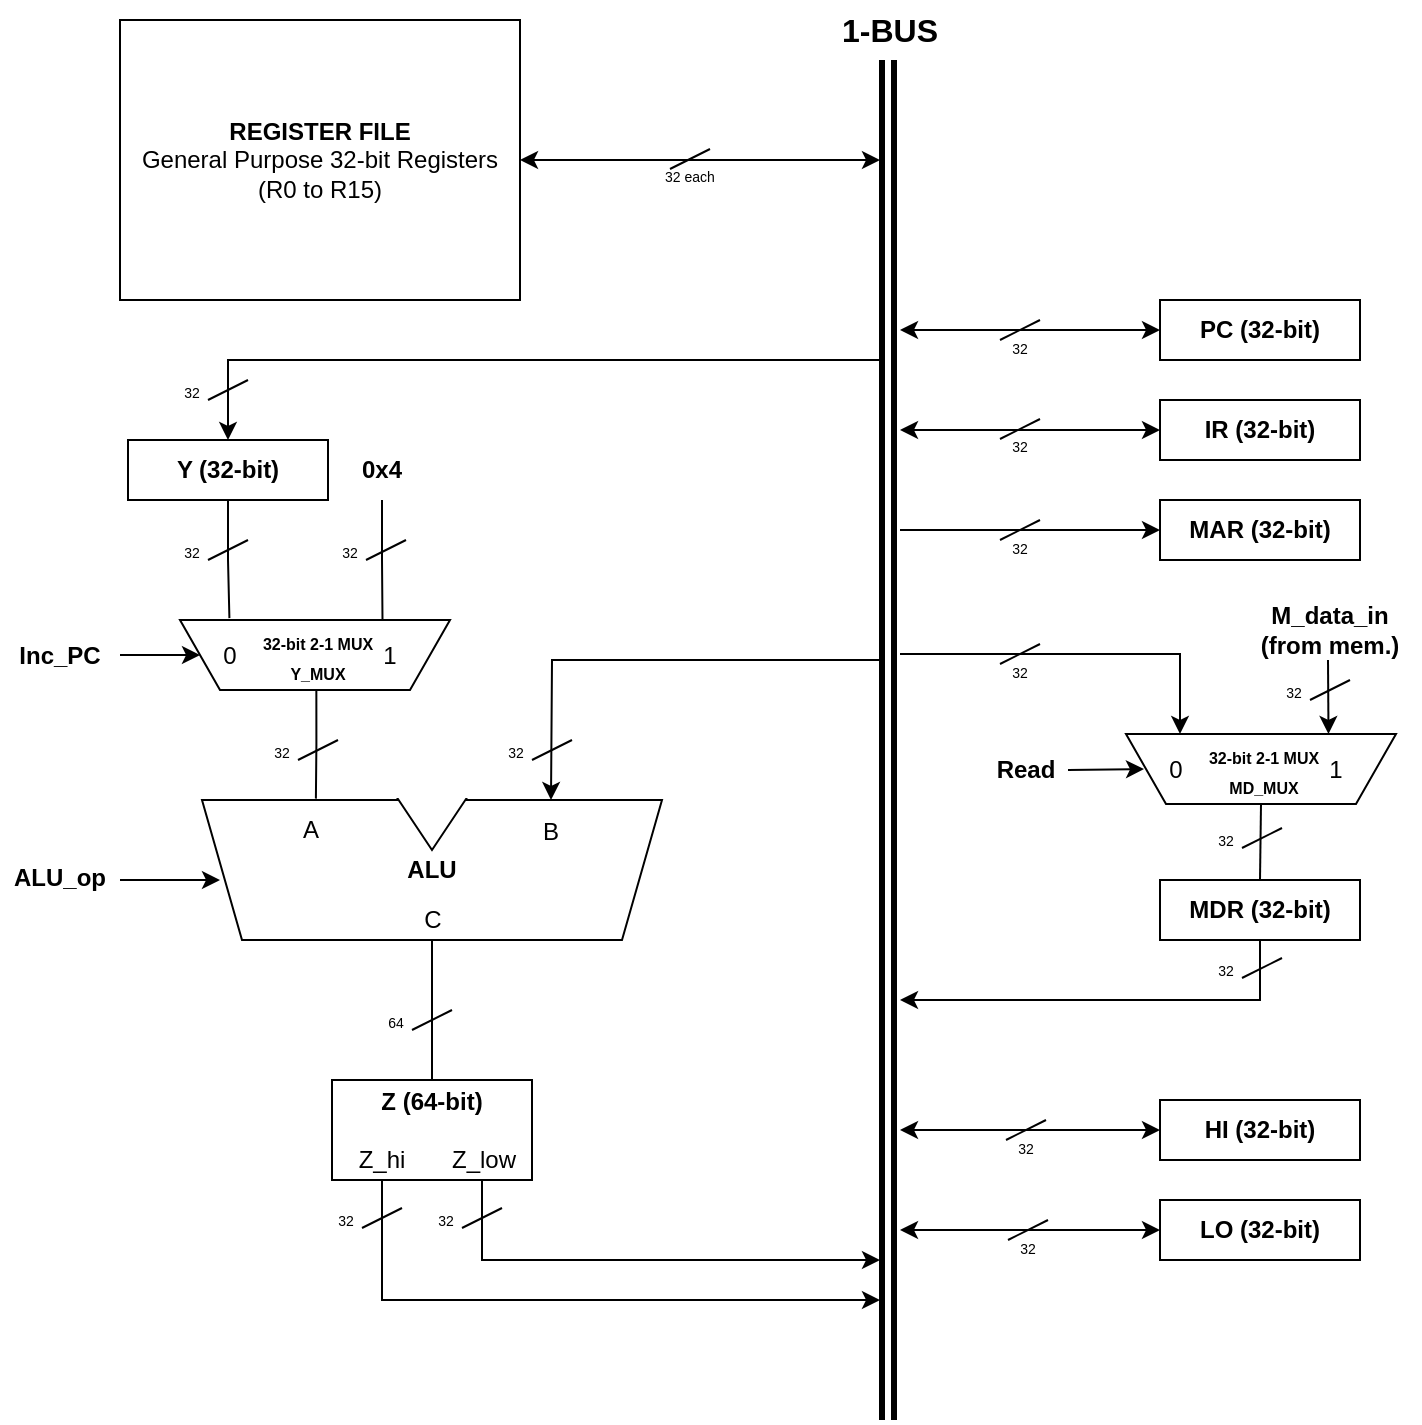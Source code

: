 <mxfile version="16.5.3" type="device"><diagram id="NHTxmp-L2_a7hkAk3Knv" name="Page-1"><mxGraphModel dx="1422" dy="794" grid="1" gridSize="10" guides="1" tooltips="1" connect="1" arrows="1" fold="1" page="1" pageScale="1" pageWidth="850" pageHeight="1100" math="0" shadow="0"><root><mxCell id="0"/><mxCell id="1" parent="0"/><mxCell id="ElWIK7R7e62E6-IDhYaY-4" value="" style="group" vertex="1" connectable="0" parent="1"><mxGeometry x="111" y="480" width="230" height="80" as="geometry"/></mxCell><mxCell id="ElWIK7R7e62E6-IDhYaY-1" value="" style="shape=trapezoid;perimeter=trapezoidPerimeter;whiteSpace=wrap;html=1;fixedSize=1;rotation=-180;sketch=0;rounded=0;" vertex="1" parent="ElWIK7R7e62E6-IDhYaY-4"><mxGeometry y="10" width="230" height="70" as="geometry"/></mxCell><mxCell id="ElWIK7R7e62E6-IDhYaY-2" value="" style="triangle;whiteSpace=wrap;html=1;rounded=0;sketch=0;rotation=90;" vertex="1" parent="ElWIK7R7e62E6-IDhYaY-4"><mxGeometry x="100" width="30" height="40" as="geometry"/></mxCell><mxCell id="ElWIK7R7e62E6-IDhYaY-3" value="" style="rounded=0;whiteSpace=wrap;html=1;sketch=0;strokeColor=none;" vertex="1" parent="ElWIK7R7e62E6-IDhYaY-4"><mxGeometry x="90" width="47" height="9" as="geometry"/></mxCell><mxCell id="ElWIK7R7e62E6-IDhYaY-16" value="A" style="text;html=1;strokeColor=none;fillColor=none;align=center;verticalAlign=middle;whiteSpace=wrap;rounded=0;sketch=0;fontSize=12;" vertex="1" parent="ElWIK7R7e62E6-IDhYaY-4"><mxGeometry x="29" y="9" width="51" height="31" as="geometry"/></mxCell><mxCell id="ElWIK7R7e62E6-IDhYaY-17" value="B" style="text;html=1;strokeColor=none;fillColor=none;align=center;verticalAlign=middle;whiteSpace=wrap;rounded=0;sketch=0;fontSize=12;" vertex="1" parent="ElWIK7R7e62E6-IDhYaY-4"><mxGeometry x="149" y="10" width="51" height="31" as="geometry"/></mxCell><mxCell id="ElWIK7R7e62E6-IDhYaY-18" value="C" style="text;html=1;strokeColor=none;fillColor=none;align=center;verticalAlign=middle;whiteSpace=wrap;rounded=0;sketch=0;fontSize=12;" vertex="1" parent="ElWIK7R7e62E6-IDhYaY-4"><mxGeometry x="89.5" y="60" width="51" height="20" as="geometry"/></mxCell><mxCell id="ElWIK7R7e62E6-IDhYaY-19" value="&lt;b&gt;ALU&lt;/b&gt;" style="text;html=1;strokeColor=none;fillColor=none;align=center;verticalAlign=middle;whiteSpace=wrap;rounded=0;sketch=0;fontSize=12;" vertex="1" parent="ElWIK7R7e62E6-IDhYaY-4"><mxGeometry x="85" y="30" width="60" height="30" as="geometry"/></mxCell><mxCell id="ElWIK7R7e62E6-IDhYaY-130" style="edgeStyle=orthogonalEdgeStyle;rounded=0;orthogonalLoop=1;jettySize=auto;html=1;fontSize=7;endArrow=classic;endFill=1;strokeColor=default;strokeWidth=1;entryX=0.25;entryY=0.5;entryDx=0;entryDy=0;entryPerimeter=0;" edge="1" parent="ElWIK7R7e62E6-IDhYaY-4"><mxGeometry relative="1" as="geometry"><mxPoint x="-41" y="50" as="sourcePoint"/><mxPoint x="9" y="50" as="targetPoint"/></mxGeometry></mxCell><mxCell id="ElWIK7R7e62E6-IDhYaY-74" style="edgeStyle=orthogonalEdgeStyle;rounded=0;orthogonalLoop=1;jettySize=auto;html=1;fontSize=7;startArrow=classic;startFill=1;endArrow=classic;endFill=1;strokeColor=default;strokeWidth=1;" edge="1" parent="1" source="ElWIK7R7e62E6-IDhYaY-5"><mxGeometry relative="1" as="geometry"><mxPoint x="450" y="170" as="targetPoint"/></mxGeometry></mxCell><mxCell id="ElWIK7R7e62E6-IDhYaY-5" value="&lt;b&gt;REGISTER FILE&lt;/b&gt;&lt;br&gt;General Purpose 32-bit Registers&lt;br&gt;(R0 to R15)" style="rounded=0;whiteSpace=wrap;html=1;sketch=0;" vertex="1" parent="1"><mxGeometry x="70" y="100" width="200" height="140" as="geometry"/></mxCell><mxCell id="ElWIK7R7e62E6-IDhYaY-8" style="edgeStyle=orthogonalEdgeStyle;rounded=0;orthogonalLoop=1;jettySize=auto;html=1;exitX=0.5;exitY=1;exitDx=0;exitDy=0;entryX=0.817;entryY=1.027;entryDx=0;entryDy=0;entryPerimeter=0;endArrow=none;endFill=0;strokeWidth=1;" edge="1" parent="1" source="ElWIK7R7e62E6-IDhYaY-6" target="ElWIK7R7e62E6-IDhYaY-7"><mxGeometry relative="1" as="geometry"/></mxCell><mxCell id="ElWIK7R7e62E6-IDhYaY-73" style="edgeStyle=orthogonalEdgeStyle;rounded=0;orthogonalLoop=1;jettySize=auto;html=1;fontSize=7;startArrow=classic;startFill=1;endArrow=none;endFill=0;strokeColor=default;strokeWidth=1;exitX=0.5;exitY=0;exitDx=0;exitDy=0;" edge="1" parent="1" source="ElWIK7R7e62E6-IDhYaY-6"><mxGeometry relative="1" as="geometry"><mxPoint x="450" y="270" as="targetPoint"/><Array as="points"><mxPoint x="124" y="270"/></Array></mxGeometry></mxCell><mxCell id="ElWIK7R7e62E6-IDhYaY-6" value="&lt;b&gt;Y (32-bit)&lt;/b&gt;" style="rounded=0;whiteSpace=wrap;html=1;sketch=0;" vertex="1" parent="1"><mxGeometry x="74" y="310" width="100" height="30" as="geometry"/></mxCell><mxCell id="ElWIK7R7e62E6-IDhYaY-13" style="edgeStyle=orthogonalEdgeStyle;rounded=0;orthogonalLoop=1;jettySize=auto;html=1;fontSize=12;endArrow=none;endFill=0;strokeWidth=1;exitX=0.5;exitY=1;exitDx=0;exitDy=0;entryX=0.25;entryY=1;entryDx=0;entryDy=0;" edge="1" parent="1" source="ElWIK7R7e62E6-IDhYaY-12" target="ElWIK7R7e62E6-IDhYaY-7"><mxGeometry relative="1" as="geometry"><mxPoint x="210" y="390" as="targetPoint"/></mxGeometry></mxCell><mxCell id="ElWIK7R7e62E6-IDhYaY-12" value="&lt;font style=&quot;font-size: 12px&quot;&gt;&lt;b&gt;0x4&lt;/b&gt;&lt;/font&gt;" style="text;html=1;strokeColor=none;fillColor=none;align=center;verticalAlign=middle;whiteSpace=wrap;rounded=0;sketch=0;fontSize=8;" vertex="1" parent="1"><mxGeometry x="171" y="310" width="60" height="30" as="geometry"/></mxCell><mxCell id="ElWIK7R7e62E6-IDhYaY-14" value="" style="group" vertex="1" connectable="0" parent="1"><mxGeometry x="95" y="400" width="140" height="35" as="geometry"/></mxCell><mxCell id="ElWIK7R7e62E6-IDhYaY-7" value="" style="shape=trapezoid;perimeter=trapezoidPerimeter;whiteSpace=wrap;html=1;fixedSize=1;rounded=0;sketch=0;rotation=-180;" vertex="1" parent="ElWIK7R7e62E6-IDhYaY-14"><mxGeometry x="5" width="135" height="35" as="geometry"/></mxCell><mxCell id="ElWIK7R7e62E6-IDhYaY-9" value="0" style="text;html=1;strokeColor=none;fillColor=none;align=center;verticalAlign=middle;whiteSpace=wrap;rounded=0;sketch=0;" vertex="1" parent="ElWIK7R7e62E6-IDhYaY-14"><mxGeometry y="2.5" width="60" height="30" as="geometry"/></mxCell><mxCell id="ElWIK7R7e62E6-IDhYaY-10" value="1" style="text;html=1;strokeColor=none;fillColor=none;align=center;verticalAlign=middle;whiteSpace=wrap;rounded=0;sketch=0;" vertex="1" parent="ElWIK7R7e62E6-IDhYaY-14"><mxGeometry x="80" y="2.5" width="60" height="30" as="geometry"/></mxCell><mxCell id="ElWIK7R7e62E6-IDhYaY-11" value="&lt;font style=&quot;font-size: 8px&quot;&gt;&lt;b style=&quot;line-height: 0.9&quot;&gt;32-bit 2-1 MUX&lt;br&gt;Y_MUX&lt;br&gt;&lt;/b&gt;&lt;/font&gt;" style="text;html=1;strokeColor=none;fillColor=none;align=center;verticalAlign=middle;whiteSpace=wrap;rounded=0;sketch=0;" vertex="1" parent="ElWIK7R7e62E6-IDhYaY-14"><mxGeometry x="39.5" y="2.5" width="67.5" height="30" as="geometry"/></mxCell><mxCell id="ElWIK7R7e62E6-IDhYaY-15" style="edgeStyle=orthogonalEdgeStyle;rounded=0;orthogonalLoop=1;jettySize=auto;html=1;entryX=0.548;entryY=0.01;entryDx=0;entryDy=0;fontSize=12;endArrow=none;endFill=0;strokeWidth=1;entryPerimeter=0;exitX=0.495;exitY=-0.007;exitDx=0;exitDy=0;exitPerimeter=0;" edge="1" parent="1" source="ElWIK7R7e62E6-IDhYaY-7" target="ElWIK7R7e62E6-IDhYaY-16"><mxGeometry relative="1" as="geometry"><mxPoint x="168" y="440" as="sourcePoint"/></mxGeometry></mxCell><mxCell id="ElWIK7R7e62E6-IDhYaY-118" style="edgeStyle=orthogonalEdgeStyle;rounded=0;orthogonalLoop=1;jettySize=auto;html=1;fontSize=16;startArrow=none;startFill=0;endArrow=classic;endFill=1;strokeColor=default;strokeWidth=1;exitX=0.25;exitY=1;exitDx=0;exitDy=0;" edge="1" parent="1" source="ElWIK7R7e62E6-IDhYaY-21"><mxGeometry relative="1" as="geometry"><mxPoint x="450" y="740" as="targetPoint"/><Array as="points"><mxPoint x="201" y="740"/></Array></mxGeometry></mxCell><mxCell id="ElWIK7R7e62E6-IDhYaY-22" style="edgeStyle=orthogonalEdgeStyle;rounded=0;orthogonalLoop=1;jettySize=auto;html=1;entryX=0.5;entryY=0;entryDx=0;entryDy=0;fontSize=12;endArrow=none;endFill=0;strokeWidth=1;" edge="1" parent="1" source="ElWIK7R7e62E6-IDhYaY-1" target="ElWIK7R7e62E6-IDhYaY-21"><mxGeometry relative="1" as="geometry"/></mxCell><mxCell id="ElWIK7R7e62E6-IDhYaY-24" value="" style="endArrow=none;html=1;rounded=0;fontSize=12;strokeWidth=3;shape=link;strokeColor=default;" edge="1" parent="1"><mxGeometry width="50" height="50" relative="1" as="geometry"><mxPoint x="454" y="800" as="sourcePoint"/><mxPoint x="454" y="120" as="targetPoint"/></mxGeometry></mxCell><mxCell id="ElWIK7R7e62E6-IDhYaY-27" value="" style="group" vertex="1" connectable="0" parent="1"><mxGeometry x="101" y="360" width="33" height="10" as="geometry"/></mxCell><mxCell id="ElWIK7R7e62E6-IDhYaY-25" value="" style="endArrow=none;html=1;rounded=0;fontSize=12;strokeColor=default;strokeWidth=1;" edge="1" parent="ElWIK7R7e62E6-IDhYaY-27"><mxGeometry width="50" height="50" relative="1" as="geometry"><mxPoint x="33" as="sourcePoint"/><mxPoint x="13" y="10" as="targetPoint"/></mxGeometry></mxCell><mxCell id="ElWIK7R7e62E6-IDhYaY-26" value="&lt;font style=&quot;font-size: 7px&quot;&gt;32&lt;/font&gt;" style="text;html=1;strokeColor=none;fillColor=none;align=center;verticalAlign=middle;whiteSpace=wrap;rounded=0;sketch=0;fontSize=12;" vertex="1" parent="ElWIK7R7e62E6-IDhYaY-27"><mxGeometry y="5" width="10" as="geometry"/></mxCell><mxCell id="ElWIK7R7e62E6-IDhYaY-28" value="" style="group" vertex="1" connectable="0" parent="1"><mxGeometry x="180" y="360" width="33" height="10" as="geometry"/></mxCell><mxCell id="ElWIK7R7e62E6-IDhYaY-29" value="" style="endArrow=none;html=1;rounded=0;fontSize=12;strokeColor=default;strokeWidth=1;" edge="1" parent="ElWIK7R7e62E6-IDhYaY-28"><mxGeometry width="50" height="50" relative="1" as="geometry"><mxPoint x="33" as="sourcePoint"/><mxPoint x="13" y="10" as="targetPoint"/></mxGeometry></mxCell><mxCell id="ElWIK7R7e62E6-IDhYaY-30" value="&lt;font style=&quot;font-size: 7px&quot;&gt;32&lt;/font&gt;" style="text;html=1;strokeColor=none;fillColor=none;align=center;verticalAlign=middle;whiteSpace=wrap;rounded=0;sketch=0;fontSize=12;" vertex="1" parent="ElWIK7R7e62E6-IDhYaY-28"><mxGeometry y="5" width="10" as="geometry"/></mxCell><mxCell id="ElWIK7R7e62E6-IDhYaY-31" value="" style="group" vertex="1" connectable="0" parent="1"><mxGeometry x="146" y="460" width="33" height="10" as="geometry"/></mxCell><mxCell id="ElWIK7R7e62E6-IDhYaY-32" value="" style="endArrow=none;html=1;rounded=0;fontSize=12;strokeColor=default;strokeWidth=1;" edge="1" parent="ElWIK7R7e62E6-IDhYaY-31"><mxGeometry width="50" height="50" relative="1" as="geometry"><mxPoint x="33" as="sourcePoint"/><mxPoint x="13" y="10" as="targetPoint"/></mxGeometry></mxCell><mxCell id="ElWIK7R7e62E6-IDhYaY-33" value="&lt;font style=&quot;font-size: 7px&quot;&gt;32&lt;/font&gt;" style="text;html=1;strokeColor=none;fillColor=none;align=center;verticalAlign=middle;whiteSpace=wrap;rounded=0;sketch=0;fontSize=12;" vertex="1" parent="ElWIK7R7e62E6-IDhYaY-31"><mxGeometry y="5" width="10" as="geometry"/></mxCell><mxCell id="ElWIK7R7e62E6-IDhYaY-34" value="" style="group" vertex="1" connectable="0" parent="1"><mxGeometry x="203" y="595" width="33" height="10" as="geometry"/></mxCell><mxCell id="ElWIK7R7e62E6-IDhYaY-35" value="" style="endArrow=none;html=1;rounded=0;fontSize=12;strokeColor=default;strokeWidth=1;" edge="1" parent="ElWIK7R7e62E6-IDhYaY-34"><mxGeometry width="50" height="50" relative="1" as="geometry"><mxPoint x="33" as="sourcePoint"/><mxPoint x="13" y="10" as="targetPoint"/></mxGeometry></mxCell><mxCell id="ElWIK7R7e62E6-IDhYaY-36" value="&lt;font style=&quot;font-size: 7px&quot;&gt;64&lt;/font&gt;" style="text;html=1;strokeColor=none;fillColor=none;align=center;verticalAlign=middle;whiteSpace=wrap;rounded=0;sketch=0;fontSize=12;" vertex="1" parent="ElWIK7R7e62E6-IDhYaY-34"><mxGeometry y="5" width="10" as="geometry"/></mxCell><mxCell id="ElWIK7R7e62E6-IDhYaY-37" value="" style="endArrow=classic;html=1;rounded=0;fontSize=7;strokeColor=default;strokeWidth=1;exitX=0.75;exitY=1;exitDx=0;exitDy=0;" edge="1" parent="1" source="ElWIK7R7e62E6-IDhYaY-21"><mxGeometry width="50" height="50" relative="1" as="geometry"><mxPoint x="280" y="610" as="sourcePoint"/><mxPoint x="450" y="720" as="targetPoint"/><Array as="points"><mxPoint x="251" y="720"/></Array></mxGeometry></mxCell><mxCell id="ElWIK7R7e62E6-IDhYaY-40" value="" style="group" vertex="1" connectable="0" parent="1"><mxGeometry x="228" y="694" width="33" height="10" as="geometry"/></mxCell><mxCell id="ElWIK7R7e62E6-IDhYaY-41" value="" style="endArrow=none;html=1;rounded=0;fontSize=12;strokeColor=default;strokeWidth=1;" edge="1" parent="ElWIK7R7e62E6-IDhYaY-40"><mxGeometry width="50" height="50" relative="1" as="geometry"><mxPoint x="33" as="sourcePoint"/><mxPoint x="13" y="10" as="targetPoint"/></mxGeometry></mxCell><mxCell id="ElWIK7R7e62E6-IDhYaY-42" value="&lt;font style=&quot;font-size: 7px&quot;&gt;32&lt;/font&gt;" style="text;html=1;strokeColor=none;fillColor=none;align=center;verticalAlign=middle;whiteSpace=wrap;rounded=0;sketch=0;fontSize=12;" vertex="1" parent="ElWIK7R7e62E6-IDhYaY-40"><mxGeometry y="5" width="10" as="geometry"/></mxCell><mxCell id="ElWIK7R7e62E6-IDhYaY-45" style="edgeStyle=orthogonalEdgeStyle;rounded=0;orthogonalLoop=1;jettySize=auto;html=1;fontSize=7;endArrow=classic;endFill=1;strokeColor=default;strokeWidth=1;startArrow=classic;startFill=1;" edge="1" parent="1" source="ElWIK7R7e62E6-IDhYaY-43"><mxGeometry relative="1" as="geometry"><mxPoint x="460" y="255" as="targetPoint"/></mxGeometry></mxCell><mxCell id="ElWIK7R7e62E6-IDhYaY-43" value="&lt;b&gt;PC (32-bit)&lt;/b&gt;" style="rounded=0;whiteSpace=wrap;html=1;sketch=0;" vertex="1" parent="1"><mxGeometry x="590" y="240" width="100" height="30" as="geometry"/></mxCell><mxCell id="ElWIK7R7e62E6-IDhYaY-46" style="edgeStyle=orthogonalEdgeStyle;rounded=0;orthogonalLoop=1;jettySize=auto;html=1;fontSize=7;endArrow=classic;endFill=1;strokeColor=default;strokeWidth=1;startArrow=classic;startFill=1;" edge="1" parent="1" source="ElWIK7R7e62E6-IDhYaY-44"><mxGeometry relative="1" as="geometry"><mxPoint x="460" y="305" as="targetPoint"/></mxGeometry></mxCell><mxCell id="ElWIK7R7e62E6-IDhYaY-44" value="&lt;b&gt;IR (32-bit)&lt;/b&gt;" style="rounded=0;whiteSpace=wrap;html=1;sketch=0;" vertex="1" parent="1"><mxGeometry x="590" y="290" width="100" height="30" as="geometry"/></mxCell><mxCell id="ElWIK7R7e62E6-IDhYaY-48" style="edgeStyle=orthogonalEdgeStyle;rounded=0;orthogonalLoop=1;jettySize=auto;html=1;fontSize=7;endArrow=none;endFill=0;strokeColor=default;strokeWidth=1;startArrow=classic;startFill=1;" edge="1" parent="1" source="ElWIK7R7e62E6-IDhYaY-47"><mxGeometry relative="1" as="geometry"><mxPoint x="460" y="355" as="targetPoint"/></mxGeometry></mxCell><mxCell id="ElWIK7R7e62E6-IDhYaY-47" value="&lt;b&gt;MAR (32-bit)&lt;/b&gt;" style="rounded=0;whiteSpace=wrap;html=1;sketch=0;" vertex="1" parent="1"><mxGeometry x="590" y="340" width="100" height="30" as="geometry"/></mxCell><mxCell id="ElWIK7R7e62E6-IDhYaY-68" style="edgeStyle=orthogonalEdgeStyle;rounded=0;orthogonalLoop=1;jettySize=auto;html=1;fontSize=7;startArrow=none;startFill=0;endArrow=classic;endFill=1;strokeColor=default;strokeWidth=1;" edge="1" parent="1" source="ElWIK7R7e62E6-IDhYaY-49"><mxGeometry relative="1" as="geometry"><mxPoint x="460" y="590" as="targetPoint"/><Array as="points"><mxPoint x="640" y="590"/><mxPoint x="590" y="590"/></Array></mxGeometry></mxCell><mxCell id="ElWIK7R7e62E6-IDhYaY-49" value="&lt;b&gt;MDR (32-bit)&lt;/b&gt;" style="rounded=0;whiteSpace=wrap;html=1;sketch=0;" vertex="1" parent="1"><mxGeometry x="590" y="530" width="100" height="30" as="geometry"/></mxCell><mxCell id="ElWIK7R7e62E6-IDhYaY-52" value="" style="group" vertex="1" connectable="0" parent="1"><mxGeometry x="568" y="457" width="140" height="35" as="geometry"/></mxCell><mxCell id="ElWIK7R7e62E6-IDhYaY-53" value="" style="shape=trapezoid;perimeter=trapezoidPerimeter;whiteSpace=wrap;html=1;fixedSize=1;rounded=0;sketch=0;rotation=-180;" vertex="1" parent="ElWIK7R7e62E6-IDhYaY-52"><mxGeometry x="5" width="135" height="35" as="geometry"/></mxCell><mxCell id="ElWIK7R7e62E6-IDhYaY-54" value="0" style="text;html=1;strokeColor=none;fillColor=none;align=center;verticalAlign=middle;whiteSpace=wrap;rounded=0;sketch=0;" vertex="1" parent="ElWIK7R7e62E6-IDhYaY-52"><mxGeometry y="2.5" width="60" height="30" as="geometry"/></mxCell><mxCell id="ElWIK7R7e62E6-IDhYaY-55" value="1" style="text;html=1;strokeColor=none;fillColor=none;align=center;verticalAlign=middle;whiteSpace=wrap;rounded=0;sketch=0;" vertex="1" parent="ElWIK7R7e62E6-IDhYaY-52"><mxGeometry x="80" y="2.5" width="60" height="30" as="geometry"/></mxCell><mxCell id="ElWIK7R7e62E6-IDhYaY-56" value="&lt;font style=&quot;font-size: 8px&quot;&gt;&lt;b style=&quot;line-height: 0.9&quot;&gt;32-bit 2-1 MUX&lt;br&gt;MD_MUX&lt;br&gt;&lt;/b&gt;&lt;/font&gt;" style="text;html=1;strokeColor=none;fillColor=none;align=center;verticalAlign=middle;whiteSpace=wrap;rounded=0;sketch=0;" vertex="1" parent="ElWIK7R7e62E6-IDhYaY-52"><mxGeometry x="39.5" y="2.5" width="67.5" height="30" as="geometry"/></mxCell><mxCell id="ElWIK7R7e62E6-IDhYaY-59" style="edgeStyle=orthogonalEdgeStyle;rounded=0;orthogonalLoop=1;jettySize=auto;html=1;fontSize=7;endArrow=classic;endFill=1;strokeColor=default;strokeWidth=1;entryX=0.25;entryY=0.5;entryDx=0;entryDy=0;entryPerimeter=0;" edge="1" parent="1" source="ElWIK7R7e62E6-IDhYaY-58" target="ElWIK7R7e62E6-IDhYaY-9"><mxGeometry relative="1" as="geometry"/></mxCell><mxCell id="ElWIK7R7e62E6-IDhYaY-58" value="&lt;span style=&quot;font-size: 12px&quot;&gt;&lt;b&gt;Inc_PC&lt;/b&gt;&lt;/span&gt;" style="text;html=1;strokeColor=none;fillColor=none;align=center;verticalAlign=middle;whiteSpace=wrap;rounded=0;sketch=0;fontSize=8;" vertex="1" parent="1"><mxGeometry x="10" y="402.5" width="60" height="30" as="geometry"/></mxCell><mxCell id="ElWIK7R7e62E6-IDhYaY-60" value="" style="endArrow=classic;html=1;rounded=0;fontSize=7;strokeColor=default;strokeWidth=1;" edge="1" parent="1"><mxGeometry width="50" height="50" relative="1" as="geometry"><mxPoint x="460" y="417" as="sourcePoint"/><mxPoint x="600" y="457" as="targetPoint"/><Array as="points"><mxPoint x="600" y="417"/></Array></mxGeometry></mxCell><mxCell id="ElWIK7R7e62E6-IDhYaY-61" value="" style="endArrow=classic;html=1;rounded=0;fontSize=7;strokeColor=default;strokeWidth=1;entryX=0.25;entryY=1;entryDx=0;entryDy=0;" edge="1" parent="1" target="ElWIK7R7e62E6-IDhYaY-53"><mxGeometry width="50" height="50" relative="1" as="geometry"><mxPoint x="674" y="420" as="sourcePoint"/><mxPoint x="610" y="380" as="targetPoint"/></mxGeometry></mxCell><mxCell id="ElWIK7R7e62E6-IDhYaY-63" value="&lt;font style=&quot;font-size: 12px&quot;&gt;&lt;b&gt;M_data_in&lt;br&gt;(from mem.)&lt;br&gt;&lt;/b&gt;&lt;/font&gt;" style="text;html=1;strokeColor=none;fillColor=none;align=center;verticalAlign=middle;whiteSpace=wrap;rounded=0;sketch=0;fontSize=8;" vertex="1" parent="1"><mxGeometry x="630" y="390" width="90" height="30" as="geometry"/></mxCell><mxCell id="ElWIK7R7e62E6-IDhYaY-64" value="" style="endArrow=classic;html=1;rounded=0;fontSize=7;strokeColor=default;strokeWidth=1;entryX=0;entryY=0.5;entryDx=0;entryDy=0;" edge="1" parent="1"><mxGeometry width="50" height="50" relative="1" as="geometry"><mxPoint x="544" y="475" as="sourcePoint"/><mxPoint x="582.0" y="474.5" as="targetPoint"/></mxGeometry></mxCell><mxCell id="ElWIK7R7e62E6-IDhYaY-66" value="&lt;font style=&quot;font-size: 12px&quot;&gt;&lt;b&gt;Read&lt;br&gt;&lt;/b&gt;&lt;/font&gt;" style="text;html=1;strokeColor=none;fillColor=none;align=center;verticalAlign=middle;whiteSpace=wrap;rounded=0;sketch=0;fontSize=8;" vertex="1" parent="1"><mxGeometry x="478" y="460" width="90" height="30" as="geometry"/></mxCell><mxCell id="ElWIK7R7e62E6-IDhYaY-67" value="" style="endArrow=none;html=1;rounded=0;fontSize=7;strokeColor=default;strokeWidth=1;entryX=0.5;entryY=0;entryDx=0;entryDy=0;exitX=0.5;exitY=0;exitDx=0;exitDy=0;endFill=0;" edge="1" parent="1" source="ElWIK7R7e62E6-IDhYaY-53" target="ElWIK7R7e62E6-IDhYaY-49"><mxGeometry width="50" height="50" relative="1" as="geometry"><mxPoint x="684" y="430" as="sourcePoint"/><mxPoint x="684.25" y="467" as="targetPoint"/></mxGeometry></mxCell><mxCell id="ElWIK7R7e62E6-IDhYaY-71" style="edgeStyle=orthogonalEdgeStyle;rounded=0;orthogonalLoop=1;jettySize=auto;html=1;fontSize=7;startArrow=classic;startFill=1;endArrow=classic;endFill=1;strokeColor=default;strokeWidth=1;" edge="1" parent="1" source="ElWIK7R7e62E6-IDhYaY-69"><mxGeometry relative="1" as="geometry"><mxPoint x="460" y="655" as="targetPoint"/></mxGeometry></mxCell><mxCell id="ElWIK7R7e62E6-IDhYaY-69" value="&lt;b&gt;HI (32-bit)&lt;/b&gt;" style="rounded=0;whiteSpace=wrap;html=1;sketch=0;" vertex="1" parent="1"><mxGeometry x="590" y="640" width="100" height="30" as="geometry"/></mxCell><mxCell id="ElWIK7R7e62E6-IDhYaY-72" style="edgeStyle=orthogonalEdgeStyle;rounded=0;orthogonalLoop=1;jettySize=auto;html=1;fontSize=7;startArrow=classic;startFill=1;endArrow=classic;endFill=1;strokeColor=default;strokeWidth=1;" edge="1" parent="1" source="ElWIK7R7e62E6-IDhYaY-70"><mxGeometry relative="1" as="geometry"><mxPoint x="460" y="705" as="targetPoint"/></mxGeometry></mxCell><mxCell id="ElWIK7R7e62E6-IDhYaY-70" value="&lt;b&gt;LO (32-bit)&lt;/b&gt;" style="rounded=0;whiteSpace=wrap;html=1;sketch=0;" vertex="1" parent="1"><mxGeometry x="590" y="690" width="100" height="30" as="geometry"/></mxCell><mxCell id="ElWIK7R7e62E6-IDhYaY-75" value="" style="group" vertex="1" connectable="0" parent="1"><mxGeometry x="101" y="280" width="33" height="10" as="geometry"/></mxCell><mxCell id="ElWIK7R7e62E6-IDhYaY-76" value="" style="endArrow=none;html=1;rounded=0;fontSize=12;strokeColor=default;strokeWidth=1;" edge="1" parent="ElWIK7R7e62E6-IDhYaY-75"><mxGeometry width="50" height="50" relative="1" as="geometry"><mxPoint x="33" as="sourcePoint"/><mxPoint x="13" y="10" as="targetPoint"/></mxGeometry></mxCell><mxCell id="ElWIK7R7e62E6-IDhYaY-77" value="&lt;font style=&quot;font-size: 7px&quot;&gt;32&lt;/font&gt;" style="text;html=1;strokeColor=none;fillColor=none;align=center;verticalAlign=middle;whiteSpace=wrap;rounded=0;sketch=0;fontSize=12;" vertex="1" parent="ElWIK7R7e62E6-IDhYaY-75"><mxGeometry y="5" width="10" as="geometry"/></mxCell><mxCell id="ElWIK7R7e62E6-IDhYaY-81" value="" style="group" vertex="1" connectable="0" parent="1"><mxGeometry x="513" y="650" width="20" height="15" as="geometry"/></mxCell><mxCell id="ElWIK7R7e62E6-IDhYaY-79" value="" style="endArrow=none;html=1;rounded=0;fontSize=12;strokeColor=default;strokeWidth=1;" edge="1" parent="ElWIK7R7e62E6-IDhYaY-81"><mxGeometry width="50" height="50" relative="1" as="geometry"><mxPoint x="20" as="sourcePoint"/><mxPoint y="10" as="targetPoint"/></mxGeometry></mxCell><mxCell id="ElWIK7R7e62E6-IDhYaY-80" value="&lt;font style=&quot;font-size: 7px&quot;&gt;32&lt;/font&gt;" style="text;html=1;strokeColor=none;fillColor=none;align=center;verticalAlign=middle;whiteSpace=wrap;rounded=0;sketch=0;fontSize=12;" vertex="1" parent="ElWIK7R7e62E6-IDhYaY-81"><mxGeometry y="10" width="20" height="5" as="geometry"/></mxCell><mxCell id="ElWIK7R7e62E6-IDhYaY-82" value="" style="group" vertex="1" connectable="0" parent="1"><mxGeometry x="514" y="700" width="20" height="15" as="geometry"/></mxCell><mxCell id="ElWIK7R7e62E6-IDhYaY-83" value="" style="endArrow=none;html=1;rounded=0;fontSize=12;strokeColor=default;strokeWidth=1;" edge="1" parent="ElWIK7R7e62E6-IDhYaY-82"><mxGeometry width="50" height="50" relative="1" as="geometry"><mxPoint x="20" as="sourcePoint"/><mxPoint y="10" as="targetPoint"/></mxGeometry></mxCell><mxCell id="ElWIK7R7e62E6-IDhYaY-84" value="&lt;font style=&quot;font-size: 7px&quot;&gt;32&lt;/font&gt;" style="text;html=1;strokeColor=none;fillColor=none;align=center;verticalAlign=middle;whiteSpace=wrap;rounded=0;sketch=0;fontSize=12;" vertex="1" parent="ElWIK7R7e62E6-IDhYaY-82"><mxGeometry y="10" width="20" height="5" as="geometry"/></mxCell><mxCell id="ElWIK7R7e62E6-IDhYaY-88" value="" style="group" vertex="1" connectable="0" parent="1"><mxGeometry x="510" y="350" width="20" height="15" as="geometry"/></mxCell><mxCell id="ElWIK7R7e62E6-IDhYaY-89" value="" style="endArrow=none;html=1;rounded=0;fontSize=12;strokeColor=default;strokeWidth=1;" edge="1" parent="ElWIK7R7e62E6-IDhYaY-88"><mxGeometry width="50" height="50" relative="1" as="geometry"><mxPoint x="20" as="sourcePoint"/><mxPoint y="10" as="targetPoint"/></mxGeometry></mxCell><mxCell id="ElWIK7R7e62E6-IDhYaY-90" value="&lt;font style=&quot;font-size: 7px&quot;&gt;32&lt;/font&gt;" style="text;html=1;strokeColor=none;fillColor=none;align=center;verticalAlign=middle;whiteSpace=wrap;rounded=0;sketch=0;fontSize=12;" vertex="1" parent="ElWIK7R7e62E6-IDhYaY-88"><mxGeometry y="10" width="20" height="5" as="geometry"/></mxCell><mxCell id="ElWIK7R7e62E6-IDhYaY-91" value="" style="group" vertex="1" connectable="0" parent="1"><mxGeometry x="510" y="299.5" width="20" height="15" as="geometry"/></mxCell><mxCell id="ElWIK7R7e62E6-IDhYaY-92" value="" style="endArrow=none;html=1;rounded=0;fontSize=12;strokeColor=default;strokeWidth=1;" edge="1" parent="ElWIK7R7e62E6-IDhYaY-91"><mxGeometry width="50" height="50" relative="1" as="geometry"><mxPoint x="20" as="sourcePoint"/><mxPoint y="10" as="targetPoint"/></mxGeometry></mxCell><mxCell id="ElWIK7R7e62E6-IDhYaY-93" value="&lt;font style=&quot;font-size: 7px&quot;&gt;32&lt;/font&gt;" style="text;html=1;strokeColor=none;fillColor=none;align=center;verticalAlign=middle;whiteSpace=wrap;rounded=0;sketch=0;fontSize=12;" vertex="1" parent="ElWIK7R7e62E6-IDhYaY-91"><mxGeometry y="10" width="20" height="5" as="geometry"/></mxCell><mxCell id="ElWIK7R7e62E6-IDhYaY-94" value="" style="group" vertex="1" connectable="0" parent="1"><mxGeometry x="510" y="250" width="20" height="15" as="geometry"/></mxCell><mxCell id="ElWIK7R7e62E6-IDhYaY-95" value="" style="endArrow=none;html=1;rounded=0;fontSize=12;strokeColor=default;strokeWidth=1;" edge="1" parent="ElWIK7R7e62E6-IDhYaY-94"><mxGeometry width="50" height="50" relative="1" as="geometry"><mxPoint x="20" as="sourcePoint"/><mxPoint y="10" as="targetPoint"/></mxGeometry></mxCell><mxCell id="ElWIK7R7e62E6-IDhYaY-96" value="&lt;font style=&quot;font-size: 7px&quot;&gt;32&lt;/font&gt;" style="text;html=1;strokeColor=none;fillColor=none;align=center;verticalAlign=middle;whiteSpace=wrap;rounded=0;sketch=0;fontSize=12;" vertex="1" parent="ElWIK7R7e62E6-IDhYaY-94"><mxGeometry y="10" width="20" height="5" as="geometry"/></mxCell><mxCell id="ElWIK7R7e62E6-IDhYaY-97" value="" style="group" vertex="1" connectable="0" parent="1"><mxGeometry x="345" y="164.5" width="30" height="15" as="geometry"/></mxCell><mxCell id="ElWIK7R7e62E6-IDhYaY-98" value="" style="endArrow=none;html=1;rounded=0;fontSize=12;strokeColor=default;strokeWidth=1;" edge="1" parent="ElWIK7R7e62E6-IDhYaY-97"><mxGeometry width="50" height="50" relative="1" as="geometry"><mxPoint x="20" as="sourcePoint"/><mxPoint y="10" as="targetPoint"/></mxGeometry></mxCell><mxCell id="ElWIK7R7e62E6-IDhYaY-99" value="&lt;font style=&quot;font-size: 7px&quot;&gt;32 each&lt;/font&gt;" style="text;html=1;strokeColor=none;fillColor=none;align=center;verticalAlign=middle;whiteSpace=wrap;rounded=0;sketch=0;fontSize=12;" vertex="1" parent="1"><mxGeometry x="340" y="174.5" width="30" height="5" as="geometry"/></mxCell><mxCell id="ElWIK7R7e62E6-IDhYaY-101" value="" style="group" vertex="1" connectable="0" parent="1"><mxGeometry x="510" y="412" width="20" height="15" as="geometry"/></mxCell><mxCell id="ElWIK7R7e62E6-IDhYaY-102" value="" style="endArrow=none;html=1;rounded=0;fontSize=12;strokeColor=default;strokeWidth=1;" edge="1" parent="ElWIK7R7e62E6-IDhYaY-101"><mxGeometry width="50" height="50" relative="1" as="geometry"><mxPoint x="20" as="sourcePoint"/><mxPoint y="10" as="targetPoint"/></mxGeometry></mxCell><mxCell id="ElWIK7R7e62E6-IDhYaY-103" value="&lt;font style=&quot;font-size: 7px&quot;&gt;32&lt;/font&gt;" style="text;html=1;strokeColor=none;fillColor=none;align=center;verticalAlign=middle;whiteSpace=wrap;rounded=0;sketch=0;fontSize=12;" vertex="1" parent="ElWIK7R7e62E6-IDhYaY-101"><mxGeometry y="10" width="20" height="5" as="geometry"/></mxCell><mxCell id="ElWIK7R7e62E6-IDhYaY-107" value="" style="group" vertex="1" connectable="0" parent="1"><mxGeometry x="618" y="569" width="33" height="10" as="geometry"/></mxCell><mxCell id="ElWIK7R7e62E6-IDhYaY-108" value="" style="endArrow=none;html=1;rounded=0;fontSize=12;strokeColor=default;strokeWidth=1;" edge="1" parent="ElWIK7R7e62E6-IDhYaY-107"><mxGeometry width="50" height="50" relative="1" as="geometry"><mxPoint x="33" as="sourcePoint"/><mxPoint x="13" y="10" as="targetPoint"/></mxGeometry></mxCell><mxCell id="ElWIK7R7e62E6-IDhYaY-109" value="&lt;font style=&quot;font-size: 7px&quot;&gt;32&lt;/font&gt;" style="text;html=1;strokeColor=none;fillColor=none;align=center;verticalAlign=middle;whiteSpace=wrap;rounded=0;sketch=0;fontSize=12;" vertex="1" parent="ElWIK7R7e62E6-IDhYaY-107"><mxGeometry y="5" width="10" as="geometry"/></mxCell><mxCell id="ElWIK7R7e62E6-IDhYaY-110" value="" style="group" vertex="1" connectable="0" parent="1"><mxGeometry x="618" y="504" width="33" height="10" as="geometry"/></mxCell><mxCell id="ElWIK7R7e62E6-IDhYaY-111" value="" style="endArrow=none;html=1;rounded=0;fontSize=12;strokeColor=default;strokeWidth=1;" edge="1" parent="ElWIK7R7e62E6-IDhYaY-110"><mxGeometry width="50" height="50" relative="1" as="geometry"><mxPoint x="33" as="sourcePoint"/><mxPoint x="13" y="10" as="targetPoint"/></mxGeometry></mxCell><mxCell id="ElWIK7R7e62E6-IDhYaY-112" value="&lt;font style=&quot;font-size: 7px&quot;&gt;32&lt;/font&gt;" style="text;html=1;strokeColor=none;fillColor=none;align=center;verticalAlign=middle;whiteSpace=wrap;rounded=0;sketch=0;fontSize=12;" vertex="1" parent="ElWIK7R7e62E6-IDhYaY-110"><mxGeometry y="5" width="10" as="geometry"/></mxCell><mxCell id="ElWIK7R7e62E6-IDhYaY-113" value="" style="group" vertex="1" connectable="0" parent="1"><mxGeometry x="652" y="430" width="33" height="10" as="geometry"/></mxCell><mxCell id="ElWIK7R7e62E6-IDhYaY-114" value="" style="endArrow=none;html=1;rounded=0;fontSize=12;strokeColor=default;strokeWidth=1;" edge="1" parent="ElWIK7R7e62E6-IDhYaY-113"><mxGeometry width="50" height="50" relative="1" as="geometry"><mxPoint x="33" as="sourcePoint"/><mxPoint x="13" y="10" as="targetPoint"/></mxGeometry></mxCell><mxCell id="ElWIK7R7e62E6-IDhYaY-115" value="&lt;font style=&quot;font-size: 7px&quot;&gt;32&lt;/font&gt;" style="text;html=1;strokeColor=none;fillColor=none;align=center;verticalAlign=middle;whiteSpace=wrap;rounded=0;sketch=0;fontSize=12;" vertex="1" parent="ElWIK7R7e62E6-IDhYaY-113"><mxGeometry y="5" width="10" as="geometry"/></mxCell><mxCell id="ElWIK7R7e62E6-IDhYaY-117" value="&lt;font size=&quot;1&quot;&gt;&lt;b style=&quot;font-size: 16px&quot;&gt;1-BUS&lt;/b&gt;&lt;/font&gt;" style="text;html=1;strokeColor=none;fillColor=none;align=center;verticalAlign=middle;whiteSpace=wrap;rounded=0;sketch=0;fontSize=8;" vertex="1" parent="1"><mxGeometry x="425" y="90" width="60" height="30" as="geometry"/></mxCell><mxCell id="ElWIK7R7e62E6-IDhYaY-120" value="" style="group" vertex="1" connectable="0" parent="1"><mxGeometry x="178" y="694" width="33" height="10" as="geometry"/></mxCell><mxCell id="ElWIK7R7e62E6-IDhYaY-121" value="" style="endArrow=none;html=1;rounded=0;fontSize=12;strokeColor=default;strokeWidth=1;" edge="1" parent="ElWIK7R7e62E6-IDhYaY-120"><mxGeometry width="50" height="50" relative="1" as="geometry"><mxPoint x="33" as="sourcePoint"/><mxPoint x="13" y="10" as="targetPoint"/></mxGeometry></mxCell><mxCell id="ElWIK7R7e62E6-IDhYaY-122" value="&lt;font style=&quot;font-size: 7px&quot;&gt;32&lt;/font&gt;" style="text;html=1;strokeColor=none;fillColor=none;align=center;verticalAlign=middle;whiteSpace=wrap;rounded=0;sketch=0;fontSize=12;" vertex="1" parent="ElWIK7R7e62E6-IDhYaY-120"><mxGeometry y="5" width="10" as="geometry"/></mxCell><mxCell id="ElWIK7R7e62E6-IDhYaY-125" value="" style="group" vertex="1" connectable="0" parent="1"><mxGeometry x="171" y="630" width="111" height="53" as="geometry"/></mxCell><mxCell id="ElWIK7R7e62E6-IDhYaY-21" value="&lt;b&gt;Z (64-bit)&lt;br&gt;&lt;br&gt;&lt;br&gt;&lt;/b&gt;" style="rounded=0;whiteSpace=wrap;html=1;sketch=0;" vertex="1" parent="ElWIK7R7e62E6-IDhYaY-125"><mxGeometry x="5" width="100" height="50" as="geometry"/></mxCell><mxCell id="ElWIK7R7e62E6-IDhYaY-123" value="&lt;font style=&quot;font-size: 12px&quot;&gt;Z_low&lt;/font&gt;" style="text;html=1;strokeColor=none;fillColor=none;align=center;verticalAlign=middle;whiteSpace=wrap;rounded=0;labelBackgroundColor=none;sketch=0;fontSize=16;" vertex="1" parent="ElWIK7R7e62E6-IDhYaY-125"><mxGeometry x="51" y="23" width="60" height="30" as="geometry"/></mxCell><mxCell id="ElWIK7R7e62E6-IDhYaY-124" value="&lt;font style=&quot;font-size: 12px&quot;&gt;Z_hi&lt;/font&gt;" style="text;html=1;strokeColor=none;fillColor=none;align=center;verticalAlign=middle;whiteSpace=wrap;rounded=0;labelBackgroundColor=none;sketch=0;fontSize=16;" vertex="1" parent="ElWIK7R7e62E6-IDhYaY-125"><mxGeometry y="23" width="60" height="30" as="geometry"/></mxCell><mxCell id="ElWIK7R7e62E6-IDhYaY-126" value="" style="endArrow=none;startArrow=classic;html=1;rounded=0;fontSize=12;strokeColor=default;strokeWidth=1;exitX=0.5;exitY=0;exitDx=0;exitDy=0;startFill=1;endFill=0;" edge="1" parent="1" source="ElWIK7R7e62E6-IDhYaY-17"><mxGeometry width="50" height="50" relative="1" as="geometry"><mxPoint x="280" y="460" as="sourcePoint"/><mxPoint x="450" y="420" as="targetPoint"/><Array as="points"><mxPoint x="286" y="420"/></Array></mxGeometry></mxCell><mxCell id="ElWIK7R7e62E6-IDhYaY-127" value="" style="group" vertex="1" connectable="0" parent="1"><mxGeometry x="263" y="460" width="33" height="10" as="geometry"/></mxCell><mxCell id="ElWIK7R7e62E6-IDhYaY-128" value="" style="endArrow=none;html=1;rounded=0;fontSize=12;strokeColor=default;strokeWidth=1;" edge="1" parent="ElWIK7R7e62E6-IDhYaY-127"><mxGeometry width="50" height="50" relative="1" as="geometry"><mxPoint x="33" as="sourcePoint"/><mxPoint x="13" y="10" as="targetPoint"/></mxGeometry></mxCell><mxCell id="ElWIK7R7e62E6-IDhYaY-129" value="&lt;font style=&quot;font-size: 7px&quot;&gt;32&lt;/font&gt;" style="text;html=1;strokeColor=none;fillColor=none;align=center;verticalAlign=middle;whiteSpace=wrap;rounded=0;sketch=0;fontSize=12;" vertex="1" parent="ElWIK7R7e62E6-IDhYaY-127"><mxGeometry y="5" width="10" as="geometry"/></mxCell><mxCell id="ElWIK7R7e62E6-IDhYaY-131" value="&lt;span style=&quot;font-size: 12px&quot;&gt;&lt;b&gt;ALU_op&lt;/b&gt;&lt;/span&gt;" style="text;html=1;strokeColor=none;fillColor=none;align=center;verticalAlign=middle;whiteSpace=wrap;rounded=0;sketch=0;fontSize=8;" vertex="1" parent="1"><mxGeometry x="10" y="514" width="60" height="30" as="geometry"/></mxCell></root></mxGraphModel></diagram></mxfile>
